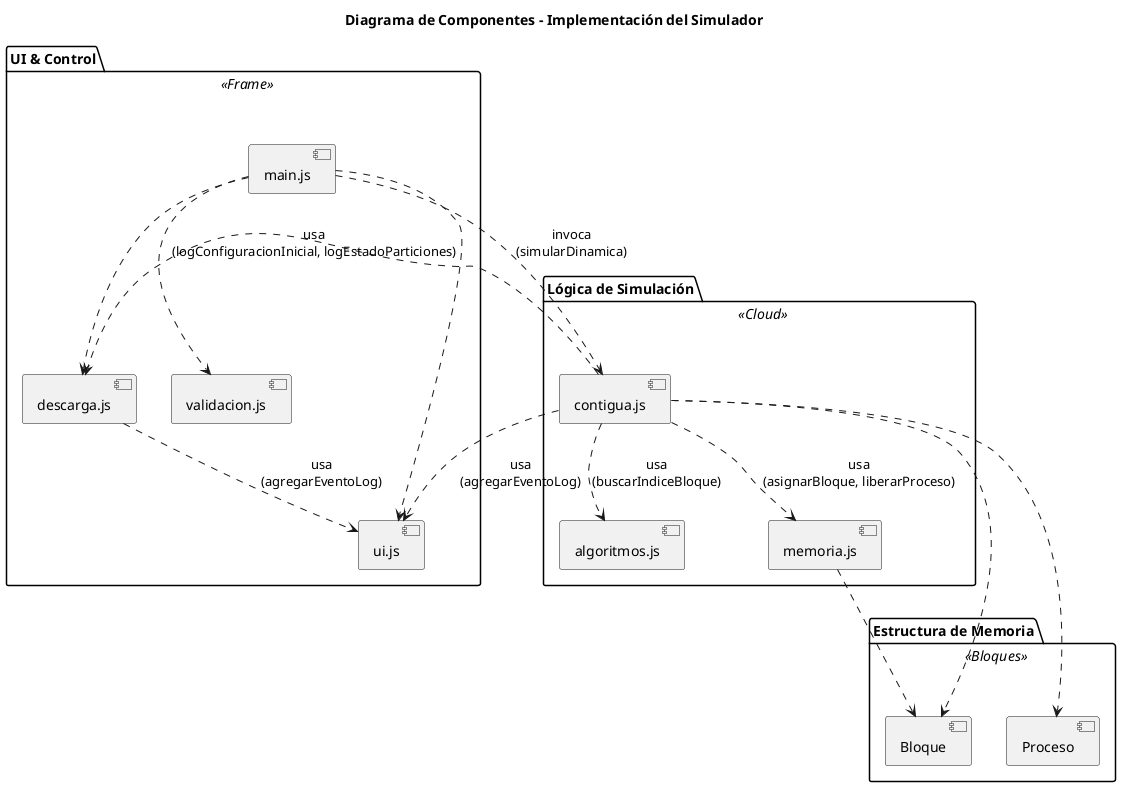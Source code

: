 @startuml DiagramaArquitectura

title Diagrama de Componentes - Implementación del Simulador

package "UI & Control" <<Frame>> {
  component Main as "main.js"
  component UI as "ui.js"
  component Descarga as "descarga.js"
  component Validacion as "validacion.js"
}

package "Lógica de Simulación" <<Cloud>> {
  component Simulador as "contigua.js"
  component GestorMemoria as "memoria.js"
  component Estrategias as "algoritmos.js"
}

package "Estructura de Memoria" <<Bloques>> {
  component Proceso
  component Bloque
}

Simulador ..> GestorMemoria : usa\n(asignarBloque, liberarProceso)
Simulador ..> Estrategias : usa\n(buscarIndiceBloque)
Simulador ..> Proceso
Simulador ..> Bloque
GestorMemoria ..> Bloque

Simulador ..> UI : usa\n(agregarEventoLog)
Simulador ..> Descarga : usa\n(logConfiguracionInicial, logEstadoParticiones)
Descarga ..> UI : usa\n(agregarEventoLog)

Main ..> Simulador : invoca\n(simularDinamica)
Main ..> UI
Main ..> Descarga
Main ..> Validacion

@enduml
